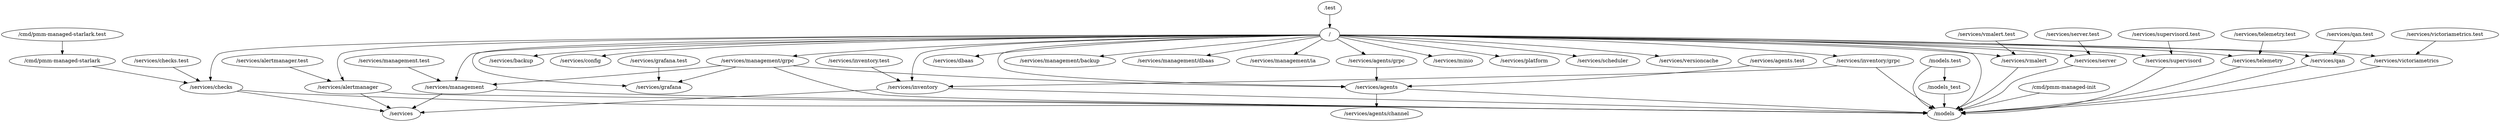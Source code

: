 digraph packages {
	".test" -> "/";
	"/" -> "/models";
	"/" -> "/services/agents";
	"/" -> "/services/agents/grpc";
	"/" -> "/services/alertmanager";
	"/" -> "/services/backup";
	"/" -> "/services/checks";
	"/" -> "/services/config";
	"/" -> "/services/dbaas";
	"/" -> "/services/grafana";
	"/" -> "/services/inventory";
	"/" -> "/services/inventory/grpc";
	"/" -> "/services/management";
	"/" -> "/services/management/backup";
	"/" -> "/services/management/dbaas";
	"/" -> "/services/management/grpc";
	"/" -> "/services/management/ia";
	"/" -> "/services/minio";
	"/" -> "/services/platform";
	"/" -> "/services/qan";
	"/" -> "/services/scheduler";
	"/" -> "/services/server";
	"/" -> "/services/supervisord";
	"/" -> "/services/telemetry";
	"/" -> "/services/versioncache";
	"/" -> "/services/victoriametrics";
	"/" -> "/services/vmalert";
	"/cmd/pmm-managed-init" -> "/models";
	"/cmd/pmm-managed-starlark" -> "/services/checks";
	"/cmd/pmm-managed-starlark.test" -> "/cmd/pmm-managed-starlark";
	"/models.test" -> "/models";
	"/models.test" -> "/models_test";
	"/models_test" -> "/models";
	"/services/agents" -> "/models";
	"/services/agents" -> "/services/agents/channel";
	"/services/agents.test" -> "/services/agents";
	"/services/agents/grpc" -> "/services/agents";
	"/services/alertmanager" -> "/models";
	"/services/alertmanager" -> "/services";
	"/services/alertmanager.test" -> "/services/alertmanager";
	"/services/checks" -> "/models";
	"/services/checks" -> "/services";
	"/services/checks.test" -> "/services/checks";
	"/services/grafana.test" -> "/services/grafana";
	"/services/inventory" -> "/models";
	"/services/inventory" -> "/services";
	"/services/inventory.test" -> "/services/inventory";
	"/services/inventory/grpc" -> "/models";
	"/services/inventory/grpc" -> "/services/inventory";
	"/services/management" -> "/models";
	"/services/management" -> "/services";
	"/services/management.test" -> "/services/management";
	"/services/management/grpc" -> "/models";
	"/services/management/grpc" -> "/services/agents";
	"/services/management/grpc" -> "/services/grafana";
	"/services/management/grpc" -> "/services/management";
	"/services/qan" -> "/models";
	"/services/qan.test" -> "/services/qan";
	"/services/server" -> "/models";
	"/services/server.test" -> "/services/server";
	"/services/supervisord" -> "/models";
	"/services/supervisord.test" -> "/services/supervisord";
	"/services/telemetry" -> "/models";
	"/services/telemetry.test" -> "/services/telemetry";
	"/services/victoriametrics" -> "/models";
	"/services/victoriametrics.test" -> "/services/victoriametrics";
	"/services/vmalert" -> "/models";
	"/services/vmalert.test" -> "/services/vmalert";
}
